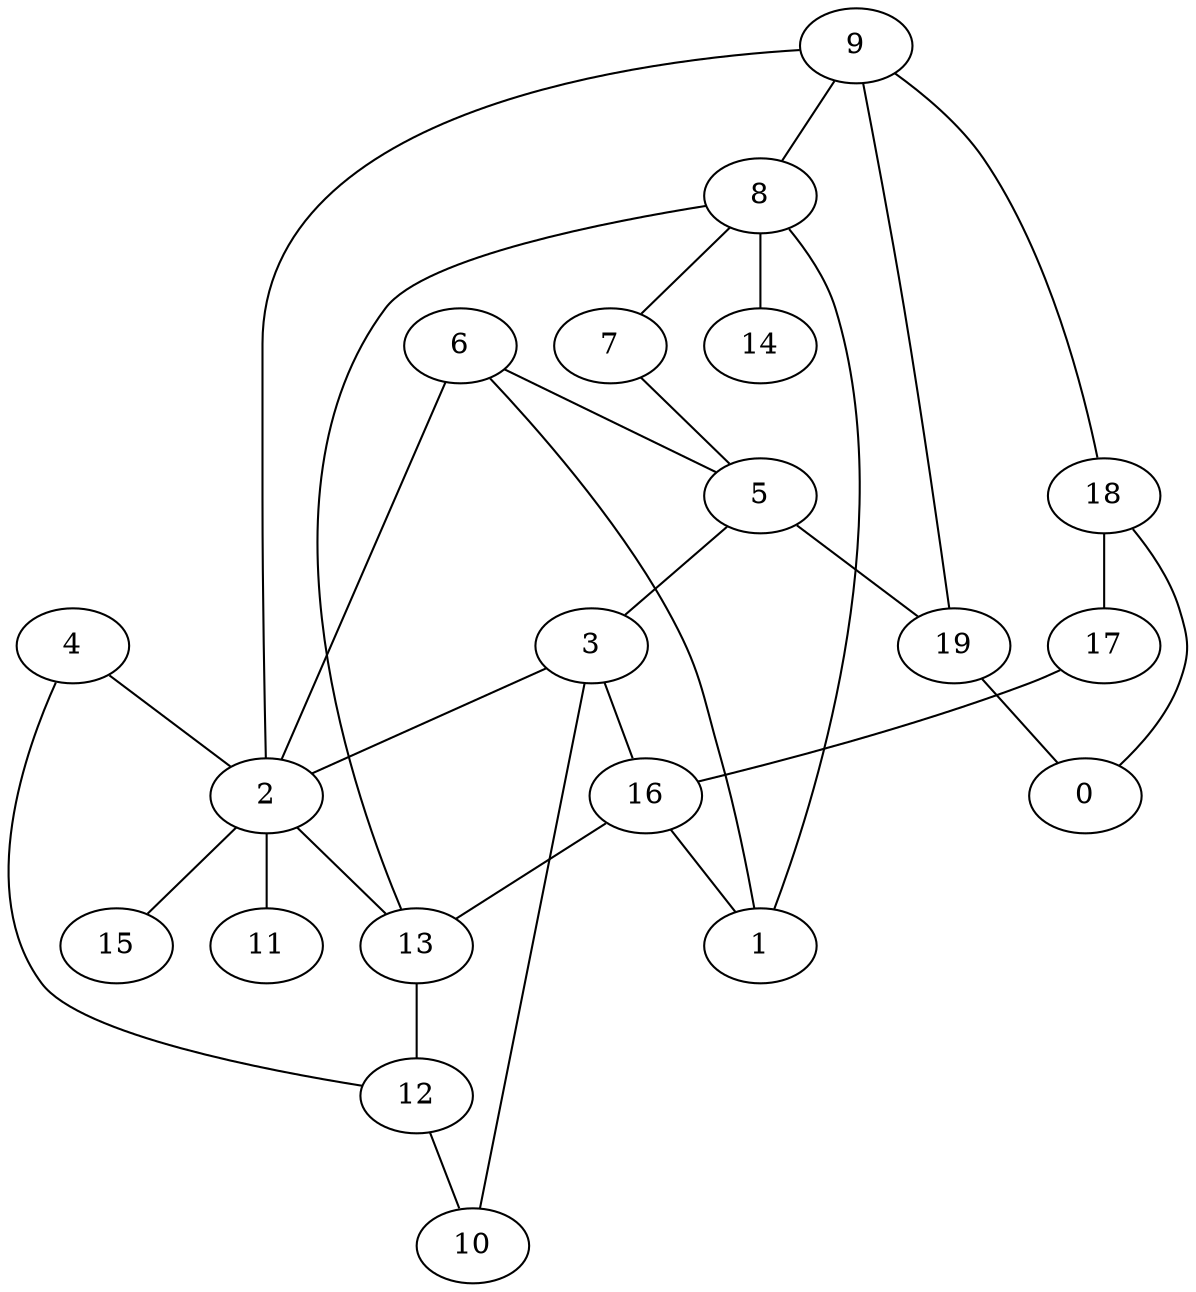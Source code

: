digraph GG_graph {

subgraph G_graph {
edge [color = black]
"12" -> "10" [dir = none]
"3" -> "2" [dir = none]
"16" -> "13" [dir = none]
"2" -> "15" [dir = none]
"2" -> "13" [dir = none]
"2" -> "11" [dir = none]
"19" -> "0" [dir = none]
"6" -> "5" [dir = none]
"6" -> "2" [dir = none]
"4" -> "2" [dir = none]
"8" -> "1" [dir = none]
"8" -> "14" [dir = none]
"8" -> "7" [dir = none]
"8" -> "13" [dir = none]
"18" -> "17" [dir = none]
"9" -> "18" [dir = none]
"9" -> "19" [dir = none]
"9" -> "2" [dir = none]
"13" -> "12" [dir = none]
"18" -> "0" [dir = none]
"6" -> "1" [dir = none]
"3" -> "16" [dir = none]
"17" -> "16" [dir = none]
"7" -> "5" [dir = none]
"5" -> "19" [dir = none]
"16" -> "1" [dir = none]
"9" -> "8" [dir = none]
"5" -> "3" [dir = none]
"3" -> "10" [dir = none]
"4" -> "12" [dir = none]
}

}
